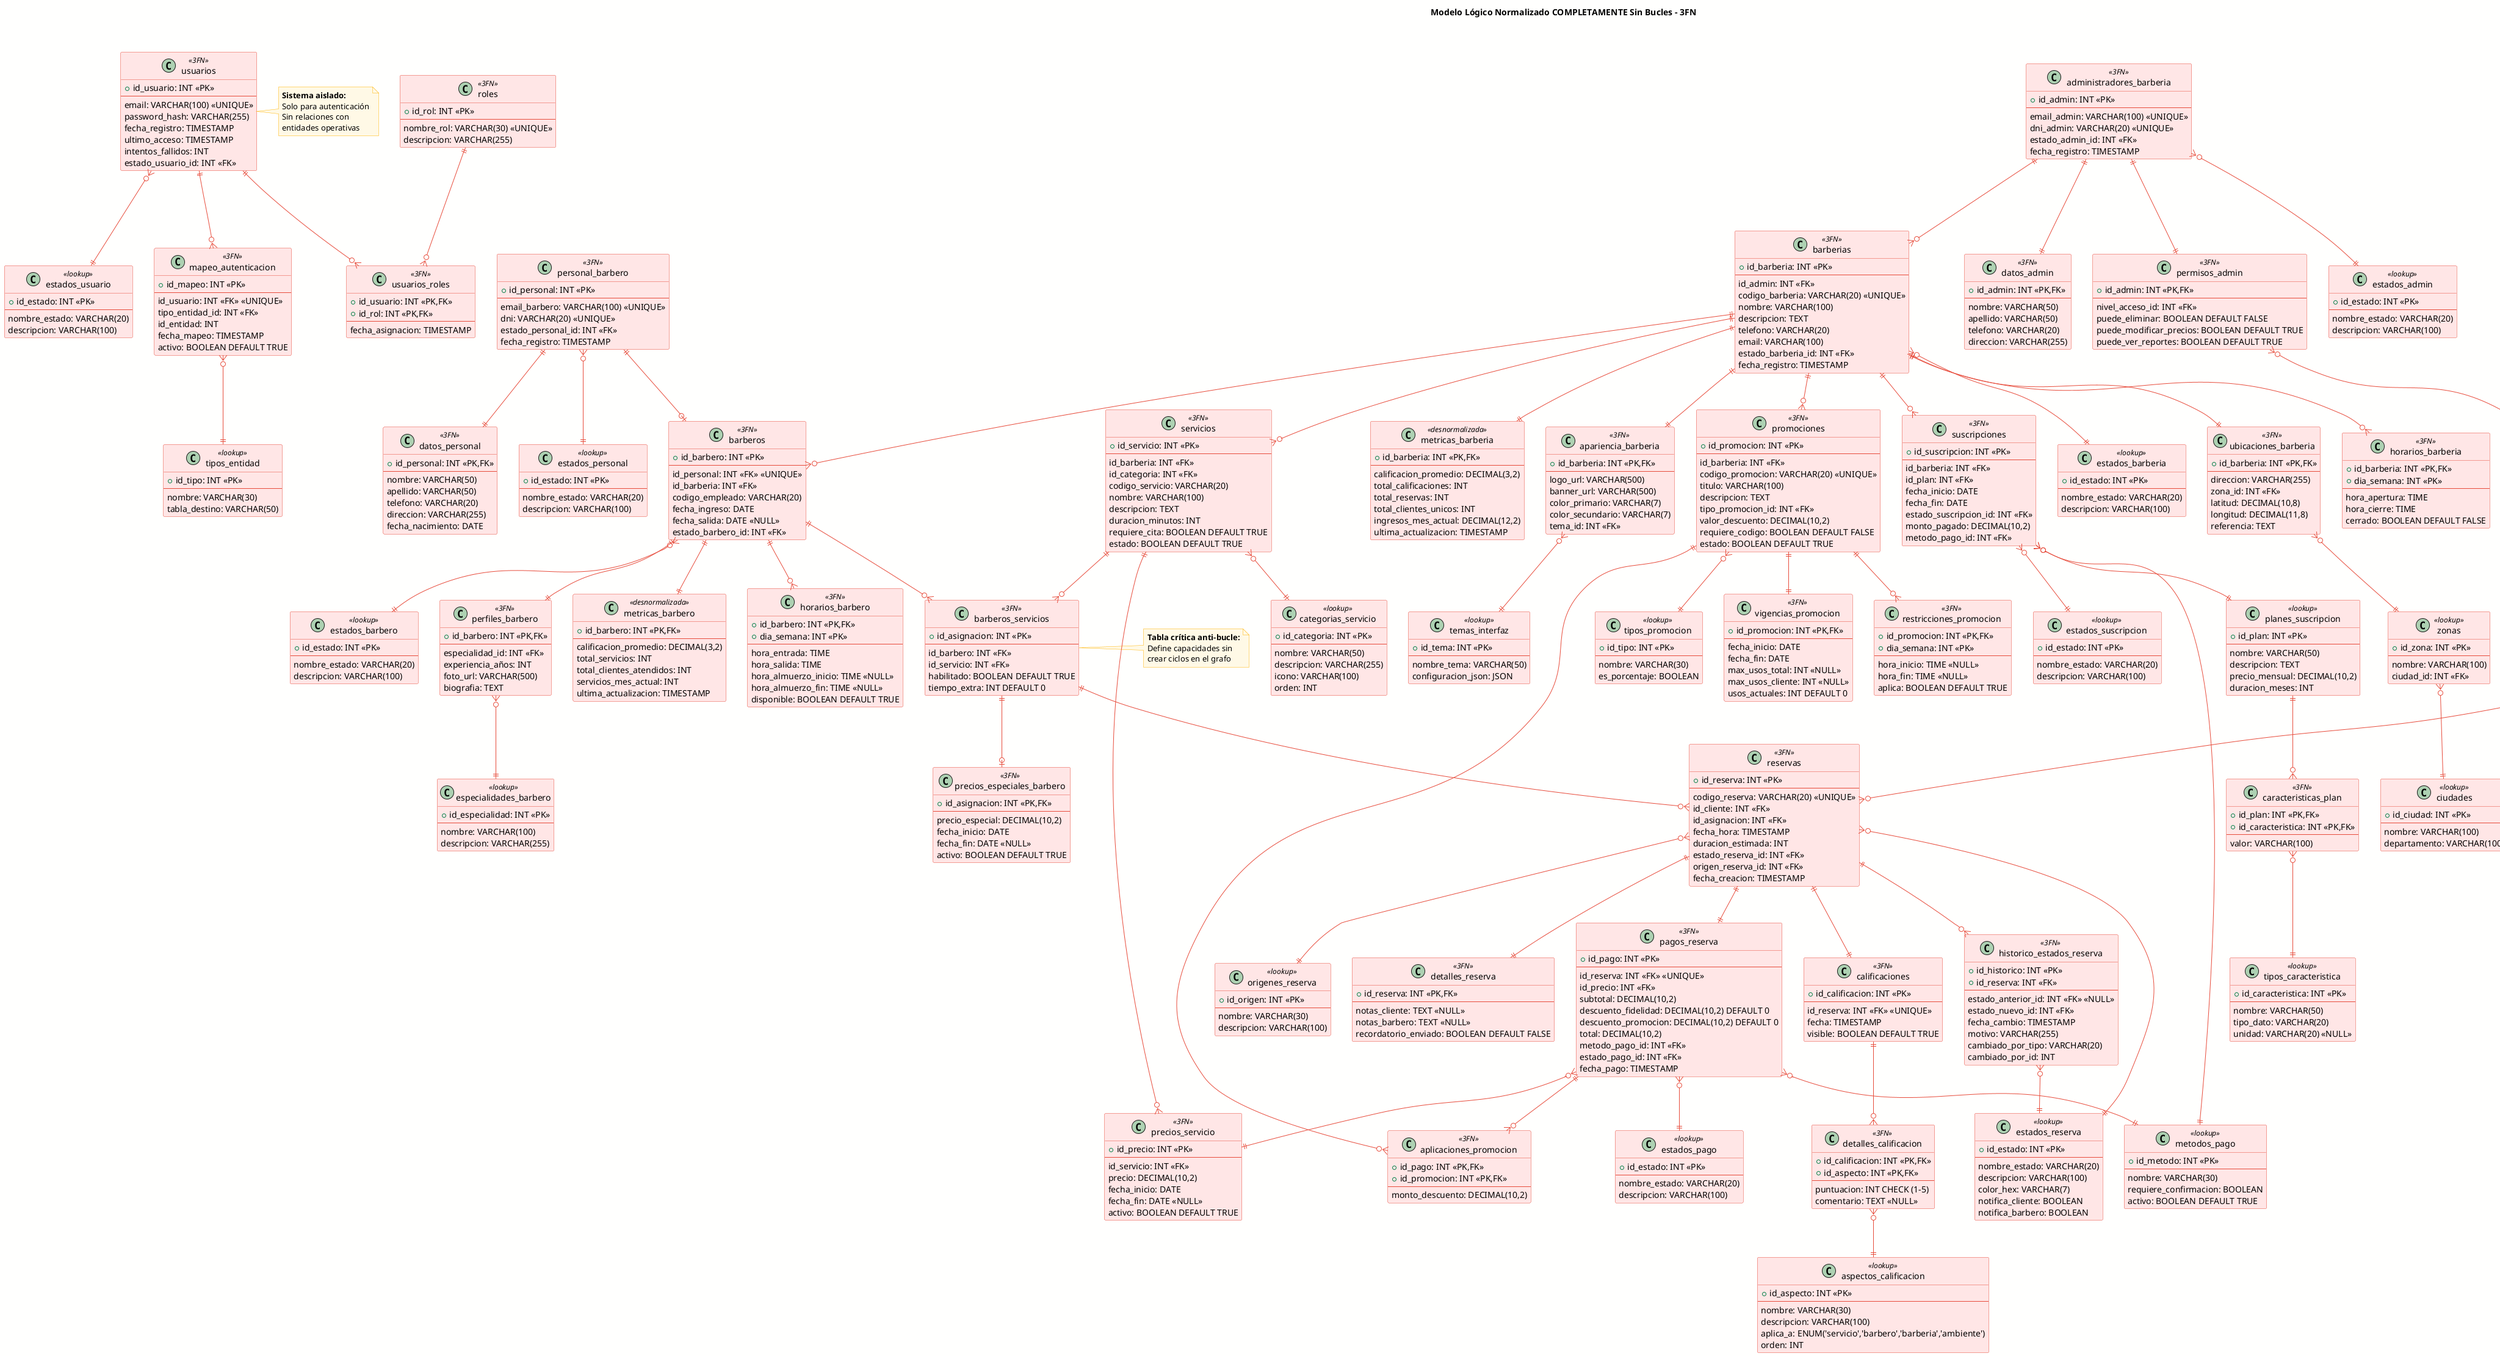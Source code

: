 @startuml modelo_normalizado
skinparam backgroundColor #FFFFFE
skinparam class {
    BackgroundColor #FFE6E6
    BorderColor #E74C3C
    ArrowColor #E74C3C
}
skinparam note {
    BackgroundColor #FFF9E6
    BorderColor #FFB300
}

title Modelo Lógico Normalizado COMPLETAMENTE Sin Bucles - 3FN

' === SISTEMA DE AUTENTICACIÓN AISLADO ===

class usuarios <<3FN>> {
    +id_usuario: INT <<PK>>
    --
    email: VARCHAR(100) <<UNIQUE>>
    password_hash: VARCHAR(255)
    fecha_registro: TIMESTAMP
    ultimo_acceso: TIMESTAMP
    intentos_fallidos: INT
    estado_usuario_id: INT <<FK>>
}
note right of usuarios
  **Sistema aislado:**
  Solo para autenticación
  Sin relaciones con
  entidades operativas
end note

class estados_usuario <<lookup>> {
    +id_estado: INT <<PK>>
    --
    nombre_estado: VARCHAR(20)
    descripcion: VARCHAR(100)
}

class roles <<3FN>> {
    +id_rol: INT <<PK>>
    --
    nombre_rol: VARCHAR(30) <<UNIQUE>>
    descripcion: VARCHAR(255)
}

class usuarios_roles <<3FN>> {
    +id_usuario: INT <<PK,FK>>
    +id_rol: INT <<PK,FK>>
    --
    fecha_asignacion: TIMESTAMP
}

class mapeo_autenticacion <<3FN>> {
    +id_mapeo: INT <<PK>>
    --
    id_usuario: INT <<FK>> <<UNIQUE>>
    tipo_entidad_id: INT <<FK>>
    id_entidad: INT
    fecha_mapeo: TIMESTAMP
    activo: BOOLEAN DEFAULT TRUE
}

class tipos_entidad <<lookup>> {
    +id_tipo: INT <<PK>>
    --
    nombre: VARCHAR(30)
    tabla_destino: VARCHAR(50)
}

' === ENTIDADES OPERATIVAS INDEPENDIENTES ===

class clientes <<3FN>> {
    +id_cliente: INT <<PK>>
    --
    email_cliente: VARCHAR(100) <<UNIQUE>>
    dni_cliente: VARCHAR(20) <<UNIQUE>>
    estado_cliente_id: INT <<FK>>
    fecha_registro: TIMESTAMP
}

class datos_cliente <<3FN>> {
    +id_cliente: INT <<PK,FK>>
    --
    nombre: VARCHAR(50)
    apellido: VARCHAR(50)
    telefono: VARCHAR(20)
    direccion: VARCHAR(255)
    fecha_nacimiento: DATE
}

class preferencias_cliente <<3FN>> {
    +id_cliente: INT <<PK,FK>>
    --
    recibe_notificaciones: BOOLEAN
    recibe_promociones: BOOLEAN
    barbero_preferido: INT <<NULL>>
    servicio_frecuente: INT <<NULL>>
}

class fidelidad_cliente <<3FN>> {
    +id_cliente: INT <<PK,FK>>
    --
    puntos: INT DEFAULT 0
    nivel_fidelidad_id: INT <<FK>>
    fecha_primera_visita: DATE
    total_visitas: INT DEFAULT 0
}

class niveles_fidelidad <<lookup>> {
    +id_nivel: INT <<PK>>
    --
    nombre: VARCHAR(30)
    puntos_requeridos: INT
    descuento_porcentaje: DECIMAL(5,2)
}

class estados_cliente <<lookup>> {
    +id_estado: INT <<PK>>
    --
    nombre_estado: VARCHAR(20)
    descripcion: VARCHAR(100)
}

class administradores_barberia <<3FN>> {
    +id_admin: INT <<PK>>
    --
    email_admin: VARCHAR(100) <<UNIQUE>>
    dni_admin: VARCHAR(20) <<UNIQUE>>
    estado_admin_id: INT <<FK>>
    fecha_registro: TIMESTAMP
}

class datos_admin <<3FN>> {
    +id_admin: INT <<PK,FK>>
    --
    nombre: VARCHAR(50)
    apellido: VARCHAR(50)
    telefono: VARCHAR(20)
    direccion: VARCHAR(255)
}

class permisos_admin <<3FN>> {
    +id_admin: INT <<PK,FK>>
    --
    nivel_acceso_id: INT <<FK>>
    puede_eliminar: BOOLEAN DEFAULT FALSE
    puede_modificar_precios: BOOLEAN DEFAULT TRUE
    puede_ver_reportes: BOOLEAN DEFAULT TRUE
}

class niveles_acceso_admin <<lookup>> {
    +id_nivel: INT <<PK>>
    --
    nombre: VARCHAR(30)
    descripcion: VARCHAR(100)
}

class estados_admin <<lookup>> {
    +id_estado: INT <<PK>>
    --
    nombre_estado: VARCHAR(20)
    descripcion: VARCHAR(100)
}

class personal_barbero <<3FN>> {
    +id_personal: INT <<PK>>
    --
    email_barbero: VARCHAR(100) <<UNIQUE>>
    dni: VARCHAR(20) <<UNIQUE>>
    estado_personal_id: INT <<FK>>
    fecha_registro: TIMESTAMP
}

class datos_personal <<3FN>> {
    +id_personal: INT <<PK,FK>>
    --
    nombre: VARCHAR(50)
    apellido: VARCHAR(50)
    telefono: VARCHAR(20)
    direccion: VARCHAR(255)
    fecha_nacimiento: DATE
}

class estados_personal <<lookup>> {
    +id_estado: INT <<PK>>
    --
    nombre_estado: VARCHAR(20)
    descripcion: VARCHAR(100)
}

' === ENTIDADES DE BARBERÍA NORMALIZADAS ===

class barberias <<3FN>> {
    +id_barberia: INT <<PK>>
    --
    id_admin: INT <<FK>>
    codigo_barberia: VARCHAR(20) <<UNIQUE>>
    nombre: VARCHAR(100)
    descripcion: TEXT
    telefono: VARCHAR(20)
    email: VARCHAR(100)
    estado_barberia_id: INT <<FK>>
    fecha_registro: TIMESTAMP
}

class estados_barberia <<lookup>> {
    +id_estado: INT <<PK>>
    --
    nombre_estado: VARCHAR(20)
    descripcion: VARCHAR(100)
}

class ubicaciones_barberia <<3FN>> {
    +id_barberia: INT <<PK,FK>>
    --
    direccion: VARCHAR(255)
    zona_id: INT <<FK>>
    latitud: DECIMAL(10,8)
    longitud: DECIMAL(11,8)
    referencia: TEXT
}

class zonas <<lookup>> {
    +id_zona: INT <<PK>>
    --
    nombre: VARCHAR(100)
    ciudad_id: INT <<FK>>
}

class ciudades <<lookup>> {
    +id_ciudad: INT <<PK>>
    --
    nombre: VARCHAR(100)
    departamento: VARCHAR(100)
}

class horarios_barberia <<3FN>> {
    +id_barberia: INT <<PK,FK>>
    +dia_semana: INT <<PK>>
    --
    hora_apertura: TIME
    hora_cierre: TIME
    cerrado: BOOLEAN DEFAULT FALSE
}

class apariencia_barberia <<3FN>> {
    +id_barberia: INT <<PK,FK>>
    --
    logo_url: VARCHAR(500)
    banner_url: VARCHAR(500)
    color_primario: VARCHAR(7)
    color_secundario: VARCHAR(7)
    tema_id: INT <<FK>>
}

class temas_interfaz <<lookup>> {
    +id_tema: INT <<PK>>
    --
    nombre_tema: VARCHAR(50)
    configuracion_json: JSON
}

class metricas_barberia <<desnormalizada>> {
    +id_barberia: INT <<PK,FK>>
    --
    calificacion_promedio: DECIMAL(3,2)
    total_calificaciones: INT
    total_reservas: INT
    total_clientes_unicos: INT
    ingresos_mes_actual: DECIMAL(12,2)
    ultima_actualizacion: TIMESTAMP
}

' === BARBEROS Y SERVICIOS ===

class barberos <<3FN>> {
    +id_barbero: INT <<PK>>
    --
    id_personal: INT <<FK>> <<UNIQUE>>
    id_barberia: INT <<FK>>
    codigo_empleado: VARCHAR(20)
    fecha_ingreso: DATE
    fecha_salida: DATE <<NULL>>
    estado_barbero_id: INT <<FK>>
}

class estados_barbero <<lookup>> {
    +id_estado: INT <<PK>>
    --
    nombre_estado: VARCHAR(20)
    descripcion: VARCHAR(100)
}

class perfiles_barbero <<3FN>> {
    +id_barbero: INT <<PK,FK>>
    --
    especialidad_id: INT <<FK>>
    experiencia_años: INT
    foto_url: VARCHAR(500)
    biografia: TEXT
}

class metricas_barbero <<desnormalizada>> {
    +id_barbero: INT <<PK,FK>>
    --
    calificacion_promedio: DECIMAL(3,2)
    total_servicios: INT
    total_clientes_atendidos: INT
    servicios_mes_actual: INT
    ultima_actualizacion: TIMESTAMP
}

class especialidades_barbero <<lookup>> {
    +id_especialidad: INT <<PK>>
    --
    nombre: VARCHAR(100)
    descripcion: VARCHAR(255)
}

class servicios <<3FN>> {
    +id_servicio: INT <<PK>>
    --
    id_barberia: INT <<FK>>
    id_categoria: INT <<FK>>
    codigo_servicio: VARCHAR(20)
    nombre: VARCHAR(100)
    descripcion: TEXT
    duracion_minutos: INT
    requiere_cita: BOOLEAN DEFAULT TRUE
    estado: BOOLEAN DEFAULT TRUE
}

class categorias_servicio <<lookup>> {
    +id_categoria: INT <<PK>>
    --
    nombre: VARCHAR(50)
    descripcion: VARCHAR(255)
    icono: VARCHAR(100)
    orden: INT
}

class precios_servicio <<3FN>> {
    +id_precio: INT <<PK>>
    --
    id_servicio: INT <<FK>>
    precio: DECIMAL(10,2)
    fecha_inicio: DATE
    fecha_fin: DATE <<NULL>>
    activo: BOOLEAN DEFAULT TRUE
}

' === ASIGNACIONES Y DISPONIBILIDAD ===

class barberos_servicios <<3FN>> {
    +id_asignacion: INT <<PK>>
    --
    id_barbero: INT <<FK>>
    id_servicio: INT <<FK>>
    habilitado: BOOLEAN DEFAULT TRUE
    tiempo_extra: INT DEFAULT 0
}
note right of barberos_servicios
  **Tabla crítica anti-bucle:**
  Define capacidades sin
  crear ciclos en el grafo
end note

class precios_especiales_barbero <<3FN>> {
    +id_asignacion: INT <<PK,FK>>
    --
    precio_especial: DECIMAL(10,2)
    fecha_inicio: DATE
    fecha_fin: DATE <<NULL>>
    activo: BOOLEAN DEFAULT TRUE
}

class horarios_barbero <<3FN>> {
    +id_barbero: INT <<PK,FK>>
    +dia_semana: INT <<PK>>
    --
    hora_entrada: TIME
    hora_salida: TIME
    hora_almuerzo_inicio: TIME <<NULL>>
    hora_almuerzo_fin: TIME <<NULL>>
    disponible: BOOLEAN DEFAULT TRUE
}

' === RESERVAS SIN BUCLES ===

class reservas <<3FN>> {
    +id_reserva: INT <<PK>>
    --
    codigo_reserva: VARCHAR(20) <<UNIQUE>>
    id_cliente: INT <<FK>>
    id_asignacion: INT <<FK>>
    fecha_hora: TIMESTAMP
    duracion_estimada: INT
    estado_reserva_id: INT <<FK>>
    origen_reserva_id: INT <<FK>>
    fecha_creacion: TIMESTAMP
}

class estados_reserva <<lookup>> {
    +id_estado: INT <<PK>>
    --
    nombre_estado: VARCHAR(20)
    descripcion: VARCHAR(100)
    color_hex: VARCHAR(7)
    notifica_cliente: BOOLEAN
    notifica_barbero: BOOLEAN
}

class origenes_reserva <<lookup>> {
    +id_origen: INT <<PK>>
    --
    nombre: VARCHAR(30)
    descripcion: VARCHAR(100)
}

class detalles_reserva <<3FN>> {
    +id_reserva: INT <<PK,FK>>
    --
    notas_cliente: TEXT <<NULL>>
    notas_barbero: TEXT <<NULL>>
    recordatorio_enviado: BOOLEAN DEFAULT FALSE
}

class historico_estados_reserva <<3FN>> {
    +id_historico: INT <<PK>>
    +id_reserva: INT <<FK>>
    --
    estado_anterior_id: INT <<FK>> <<NULL>>
    estado_nuevo_id: INT <<FK>>
    fecha_cambio: TIMESTAMP
    motivo: VARCHAR(255)
    cambiado_por_tipo: VARCHAR(20)
    cambiado_por_id: INT
}

class pagos_reserva <<3FN>> {
    +id_pago: INT <<PK>>
    --
    id_reserva: INT <<FK>> <<UNIQUE>>
    id_precio: INT <<FK>>
    subtotal: DECIMAL(10,2)
    descuento_fidelidad: DECIMAL(10,2) DEFAULT 0
    descuento_promocion: DECIMAL(10,2) DEFAULT 0
    total: DECIMAL(10,2)
    metodo_pago_id: INT <<FK>>
    estado_pago_id: INT <<FK>>
    fecha_pago: TIMESTAMP
}

class aplicaciones_promocion <<3FN>> {
    +id_pago: INT <<PK,FK>>
    +id_promocion: INT <<PK,FK>>
    --
    monto_descuento: DECIMAL(10,2)
}

class metodos_pago <<lookup>> {
    +id_metodo: INT <<PK>>
    --
    nombre: VARCHAR(30)
    requiere_confirmacion: BOOLEAN
    activo: BOOLEAN DEFAULT TRUE
}

class estados_pago <<lookup>> {
    +id_estado: INT <<PK>>
    --
    nombre_estado: VARCHAR(20)
    descripcion: VARCHAR(100)
}

' === CALIFICACIONES ===

class calificaciones <<3FN>> {
    +id_calificacion: INT <<PK>>
    --
    id_reserva: INT <<FK>> <<UNIQUE>>
    fecha: TIMESTAMP
    visible: BOOLEAN DEFAULT TRUE
}

class detalles_calificacion <<3FN>> {
    +id_calificacion: INT <<PK,FK>>
    +id_aspecto: INT <<PK,FK>>
    --
    puntuacion: INT CHECK (1-5)
    comentario: TEXT <<NULL>>
}

class aspectos_calificacion <<lookup>> {
    +id_aspecto: INT <<PK>>
    --
    nombre: VARCHAR(30)
    descripcion: VARCHAR(100)
    aplica_a: ENUM('servicio','barbero','barberia','ambiente')
    orden: INT
}

' === PROMOCIONES ===

class promociones <<3FN>> {
    +id_promocion: INT <<PK>>
    --
    id_barberia: INT <<FK>>
    codigo_promocion: VARCHAR(20) <<UNIQUE>>
    titulo: VARCHAR(100)
    descripcion: TEXT
    tipo_promocion_id: INT <<FK>>
    valor_descuento: DECIMAL(10,2)
    requiere_codigo: BOOLEAN DEFAULT FALSE
    estado: BOOLEAN DEFAULT TRUE
}

class tipos_promocion <<lookup>> {
    +id_tipo: INT <<PK>>
    --
    nombre: VARCHAR(30)
    es_porcentaje: BOOLEAN
}

class vigencias_promocion <<3FN>> {
    +id_promocion: INT <<PK,FK>>
    --
    fecha_inicio: DATE
    fecha_fin: DATE
    max_usos_total: INT <<NULL>>
    max_usos_cliente: INT <<NULL>>
    usos_actuales: INT DEFAULT 0
}

class restricciones_promocion <<3FN>> {
    +id_promocion: INT <<PK,FK>>
    +dia_semana: INT <<PK>>
    --
    hora_inicio: TIME <<NULL>>
    hora_fin: TIME <<NULL>>
    aplica: BOOLEAN DEFAULT TRUE
}

' === SUSCRIPCIONES ===

class suscripciones <<3FN>> {
    +id_suscripcion: INT <<PK>>
    --
    id_barberia: INT <<FK>>
    id_plan: INT <<FK>>
    fecha_inicio: DATE
    fecha_fin: DATE
    estado_suscripcion_id: INT <<FK>>
    monto_pagado: DECIMAL(10,2)
    metodo_pago_id: INT <<FK>>
}

class planes_suscripcion <<lookup>> {
    +id_plan: INT <<PK>>
    --
    nombre: VARCHAR(50)
    descripcion: TEXT
    precio_mensual: DECIMAL(10,2)
    duracion_meses: INT
}

class caracteristicas_plan <<3FN>> {
    +id_plan: INT <<PK,FK>>
    +id_caracteristica: INT <<PK,FK>>
    --
    valor: VARCHAR(100)
}

class tipos_caracteristica <<lookup>> {
    +id_caracteristica: INT <<PK>>
    --
    nombre: VARCHAR(50)
    tipo_dato: VARCHAR(20)
    unidad: VARCHAR(20) <<NULL>>
}

class estados_suscripcion <<lookup>> {
    +id_estado: INT <<PK>>
    --
    nombre_estado: VARCHAR(20)
    descripcion: VARCHAR(100)
}

' === SISTEMA ===

class logs_sistema <<3FN>> {
    +id_log: BIGINT <<PK>>
    --
    tipo_entidad: VARCHAR(30)
    id_entidad: INT
    tipo_evento_id: INT <<FK>>
    descripcion: TEXT
    datos_json: JSON <<NULL>>
    ip_direccion: VARCHAR(45)
    user_agent: VARCHAR(255)
    timestamp: TIMESTAMP
}

class tipos_evento_log <<lookup>> {
    +id_tipo: INT <<PK>>
    --
    codigo: VARCHAR(50)
    nombre: VARCHAR(100)
    nivel: ENUM('debug','info','warning','error','critical')
}

class notificaciones <<3FN>> {
    +id_notificacion: INT <<PK>>
    --
    tipo_destinatario: VARCHAR(20)
    id_destinatario: INT
    tipo_notificacion_id: INT <<FK>>
    titulo: VARCHAR(100)
    mensaje: TEXT
    datos_json: JSON <<NULL>>
    prioridad: ENUM('baja','media','alta','urgente')
    leida: BOOLEAN DEFAULT FALSE
    fecha_envio: TIMESTAMP
    fecha_lectura: TIMESTAMP <<NULL>>
}

class tipos_notificacion <<lookup>> {
    +id_tipo: INT <<PK>>
    --
    codigo: VARCHAR(50)
    nombre: VARCHAR(100)
    plantilla_titulo: VARCHAR(200)
    plantilla_mensaje: TEXT
}

' === RELACIONES COMPLETAMENTE SIN BUCLES ===

' Sistema de autenticación (aislado)
usuarios }o--|| estados_usuario
usuarios ||--o{ usuarios_roles
roles ||--o{ usuarios_roles
usuarios ||--o{ mapeo_autenticacion
mapeo_autenticacion }o--|| tipos_entidad

' Clientes (independientes)
clientes }o--|| estados_cliente
clientes ||--|| datos_cliente
clientes ||--|| preferencias_cliente
clientes ||--|| fidelidad_cliente
fidelidad_cliente }o--|| niveles_fidelidad

' Administradores (independientes)
administradores_barberia }o--|| estados_admin
administradores_barberia ||--|| datos_admin
administradores_barberia ||--|| permisos_admin
permisos_admin }o--|| niveles_acceso_admin

' Personal (independiente)
personal_barbero }o--|| estados_personal
personal_barbero ||--|| datos_personal

' Barberías
administradores_barberia ||--o{ barberias
barberias }o--|| estados_barberia
barberias ||--|| ubicaciones_barberia
ubicaciones_barberia }o--|| zonas
zonas }o--|| ciudades
barberias ||--o{ horarios_barberia
barberias ||--|| apariencia_barberia
apariencia_barberia }o--|| temas_interfaz
barberias ||--|| metricas_barberia

' Barberos
personal_barbero ||--o| barberos
barberias ||--o{ barberos
barberos }o--|| estados_barbero
barberos ||--|| perfiles_barbero
perfiles_barbero }o--|| especialidades_barbero
barberos ||--|| metricas_barbero
barberos ||--o{ horarios_barbero

' Servicios
barberias ||--o{ servicios
servicios }o--|| categorias_servicio
servicios ||--o{ precios_servicio

' Asignaciones (crítico para no-bucles)
barberos ||--o{ barberos_servicios
servicios ||--o{ barberos_servicios
barberos_servicios ||--o| precios_especiales_barbero

' Reservas (sin bucle a usuarios)
clientes ||--o{ reservas
barberos_servicios ||--o{ reservas
reservas }o--|| estados_reserva
reservas }o--|| origenes_reserva
reservas ||--|| detalles_reserva
reservas ||--o{ historico_estados_reserva
historico_estados_reserva }o--|| estados_reserva

' Pagos
reservas ||--|| pagos_reserva
pagos_reserva }o--|| precios_servicio
pagos_reserva }o--|| metodos_pago
pagos_reserva }o--|| estados_pago
pagos_reserva ||--o{ aplicaciones_promocion

' Calificaciones
reservas ||--|| calificaciones
calificaciones ||--o{ detalles_calificacion
detalles_calificacion }o--|| aspectos_calificacion

' Promociones
barberias ||--o{ promociones
promociones }o--|| tipos_promocion
promociones ||--|| vigencias_promocion
promociones ||--o{ restricciones_promocion
promociones ||--o{ aplicaciones_promocion

' Suscripciones
barberias ||--o{ suscripciones
suscripciones }o--|| planes_suscripcion
suscripciones }o--|| estados_suscripcion
suscripciones }o--|| metodos_pago
planes_suscripcion ||--o{ caracteristicas_plan
caracteristicas_plan }o--|| tipos_caracteristica

' Sistema
logs_sistema }o--|| tipos_evento_log
notificaciones }o--|| tipos_notificacion

note bottom
  **VERIFICACIÓN EXHAUSTIVA - GRAFO ACÍCLICO DIRIGIDO:**
  
  ✅ usuarios → mapeo_autenticacion (FIN - unidireccional)
  ✅ clientes → reservas → barberos_servicios → barberos → personal_barbero (FIN)
  ✅ administradores_barberia → barberias → barberos → personal_barbero (FIN)
  ✅ personal_barbero: Sin conexión inversa
  ✅ clientes: Sin conexión a usuarios
  ✅ administradores_barberia: Sin conexión a usuarios
  
  **NO EXISTEN CICLOS - DISEÑO DAG (Directed Acyclic Graph)**
end note

@enduml